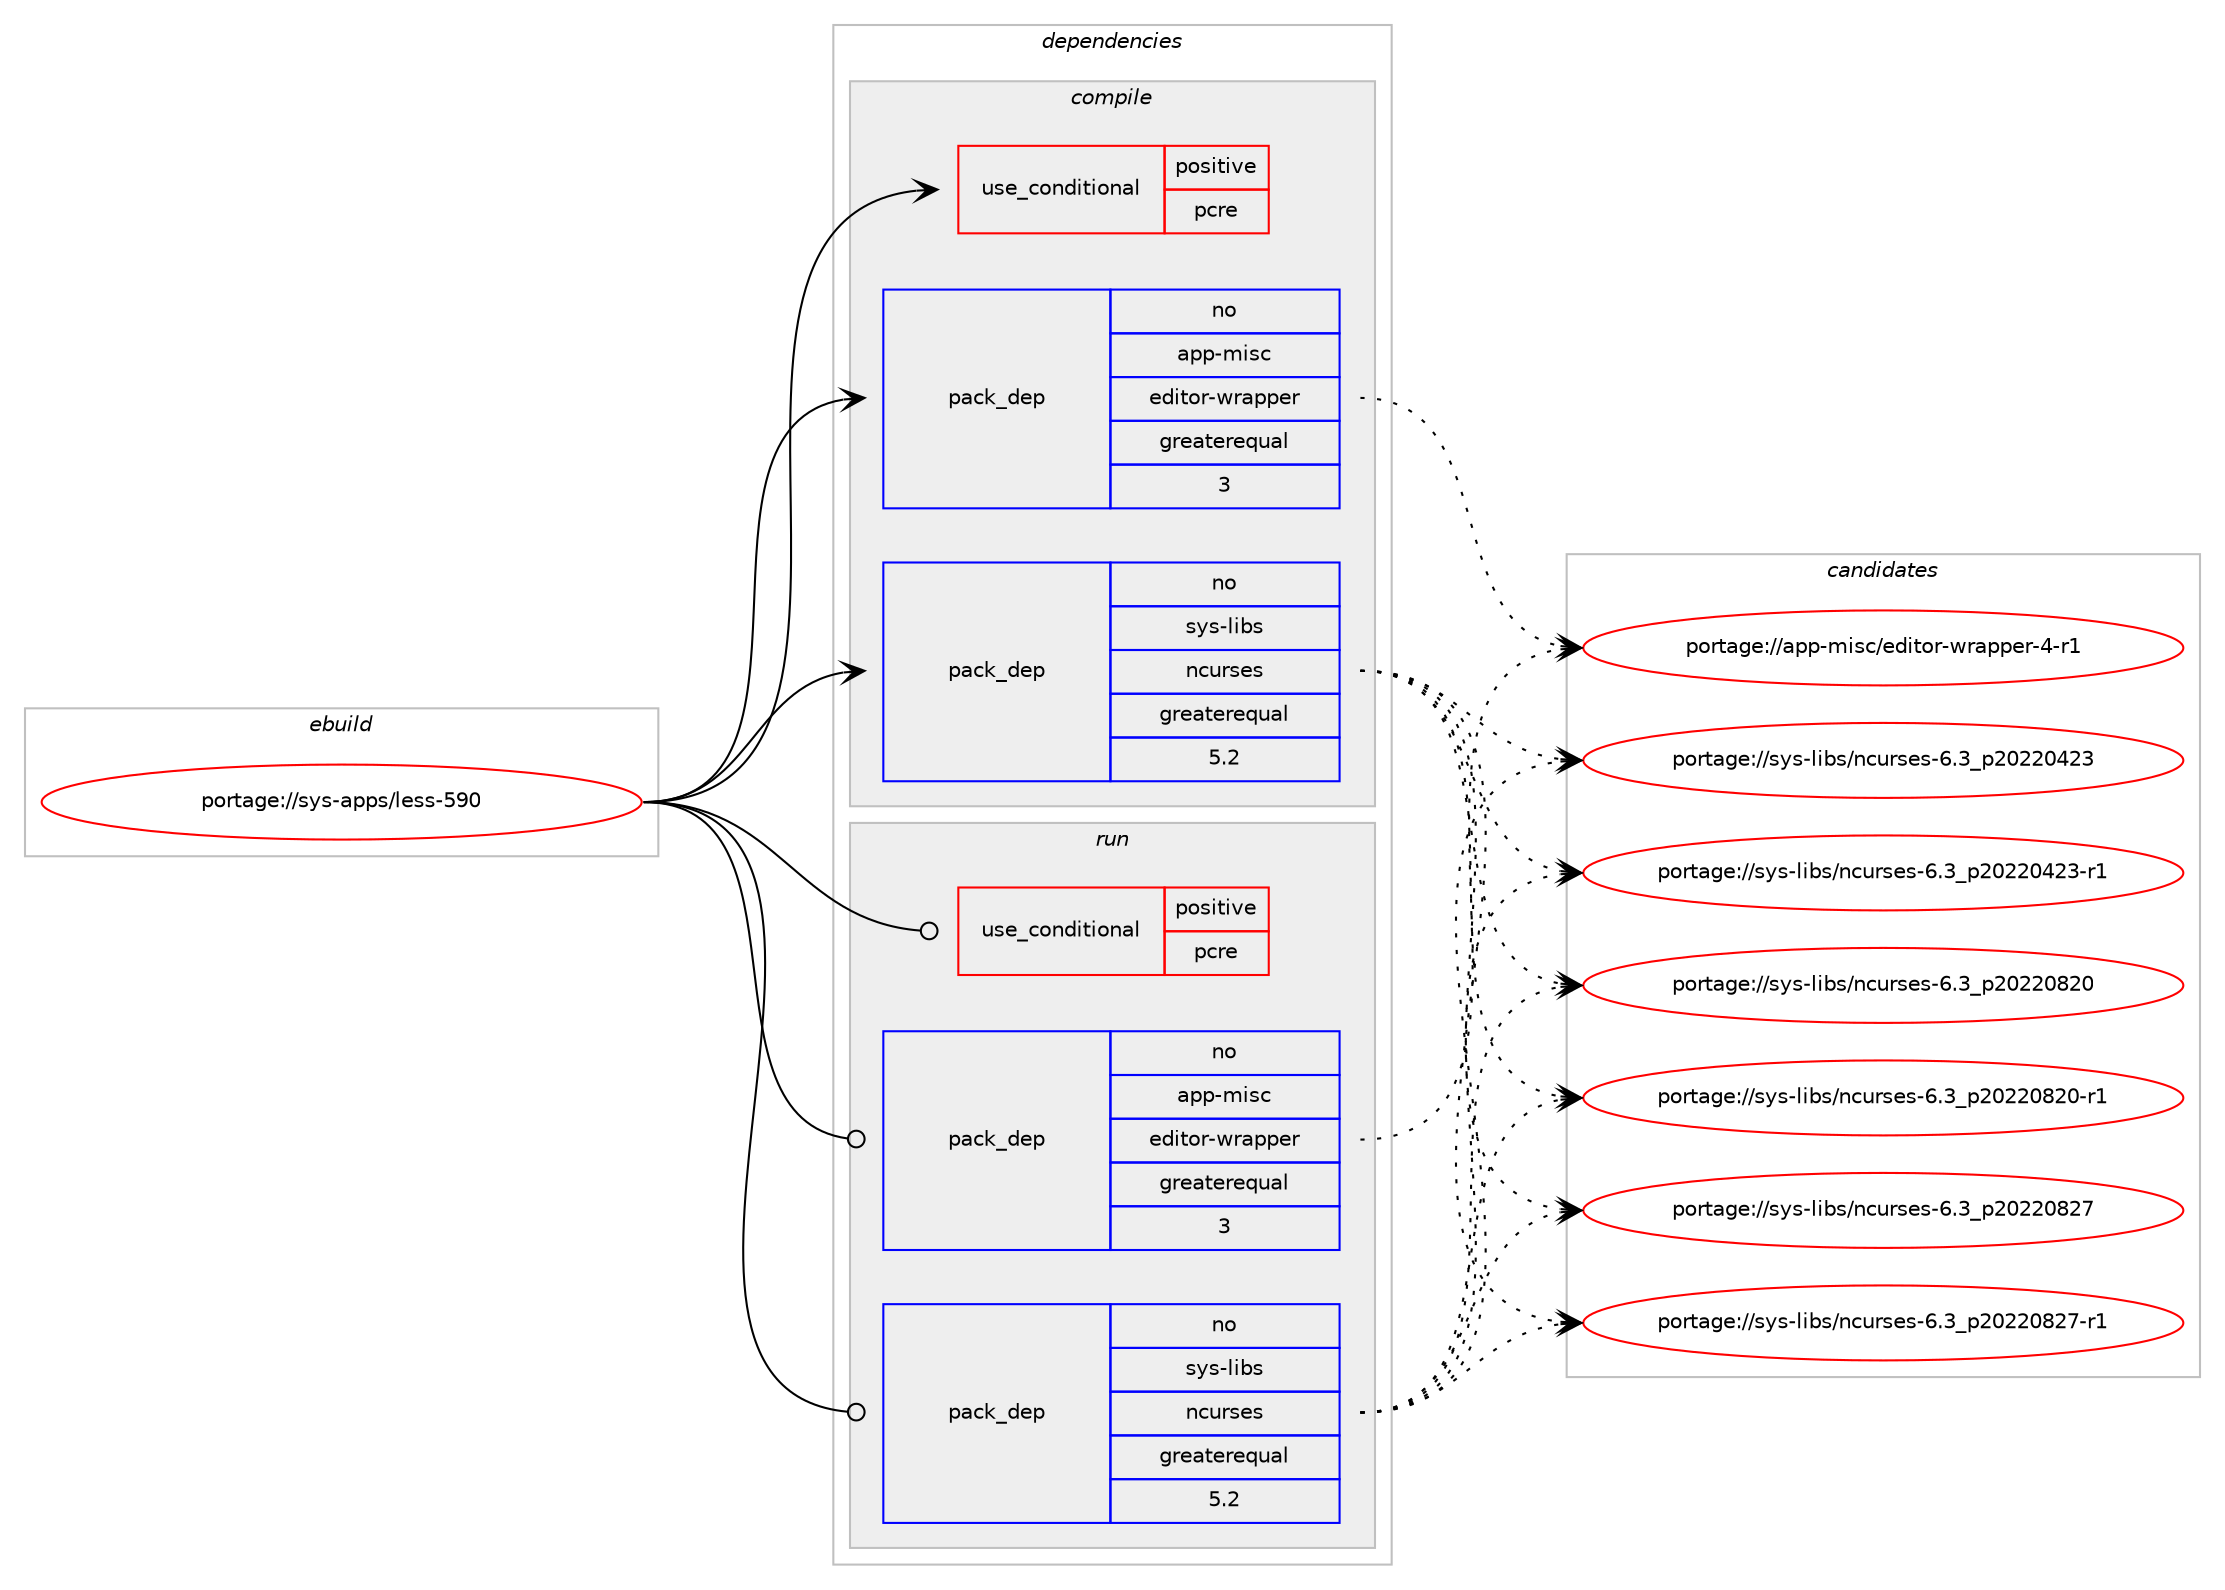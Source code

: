 digraph prolog {

# *************
# Graph options
# *************

newrank=true;
concentrate=true;
compound=true;
graph [rankdir=LR,fontname=Helvetica,fontsize=10,ranksep=1.5];#, ranksep=2.5, nodesep=0.2];
edge  [arrowhead=vee];
node  [fontname=Helvetica,fontsize=10];

# **********
# The ebuild
# **********

subgraph cluster_leftcol {
color=gray;
rank=same;
label=<<i>ebuild</i>>;
id [label="portage://sys-apps/less-590", color=red, width=4, href="../sys-apps/less-590.svg"];
}

# ****************
# The dependencies
# ****************

subgraph cluster_midcol {
color=gray;
label=<<i>dependencies</i>>;
subgraph cluster_compile {
fillcolor="#eeeeee";
style=filled;
label=<<i>compile</i>>;
subgraph cond84 {
dependency159 [label=<<TABLE BORDER="0" CELLBORDER="1" CELLSPACING="0" CELLPADDING="4"><TR><TD ROWSPAN="3" CELLPADDING="10">use_conditional</TD></TR><TR><TD>positive</TD></TR><TR><TD>pcre</TD></TR></TABLE>>, shape=none, color=red];
# *** BEGIN UNKNOWN DEPENDENCY TYPE (TODO) ***
# dependency159 -> package_dependency(portage://sys-apps/less-590,install,no,dev-libs,libpcre2,none,[,,],[],[])
# *** END UNKNOWN DEPENDENCY TYPE (TODO) ***

}
id:e -> dependency159:w [weight=20,style="solid",arrowhead="vee"];
subgraph pack76 {
dependency160 [label=<<TABLE BORDER="0" CELLBORDER="1" CELLSPACING="0" CELLPADDING="4" WIDTH="220"><TR><TD ROWSPAN="6" CELLPADDING="30">pack_dep</TD></TR><TR><TD WIDTH="110">no</TD></TR><TR><TD>app-misc</TD></TR><TR><TD>editor-wrapper</TD></TR><TR><TD>greaterequal</TD></TR><TR><TD>3</TD></TR></TABLE>>, shape=none, color=blue];
}
id:e -> dependency160:w [weight=20,style="solid",arrowhead="vee"];
subgraph pack77 {
dependency161 [label=<<TABLE BORDER="0" CELLBORDER="1" CELLSPACING="0" CELLPADDING="4" WIDTH="220"><TR><TD ROWSPAN="6" CELLPADDING="30">pack_dep</TD></TR><TR><TD WIDTH="110">no</TD></TR><TR><TD>sys-libs</TD></TR><TR><TD>ncurses</TD></TR><TR><TD>greaterequal</TD></TR><TR><TD>5.2</TD></TR></TABLE>>, shape=none, color=blue];
}
id:e -> dependency161:w [weight=20,style="solid",arrowhead="vee"];
}
subgraph cluster_compileandrun {
fillcolor="#eeeeee";
style=filled;
label=<<i>compile and run</i>>;
}
subgraph cluster_run {
fillcolor="#eeeeee";
style=filled;
label=<<i>run</i>>;
subgraph cond85 {
dependency162 [label=<<TABLE BORDER="0" CELLBORDER="1" CELLSPACING="0" CELLPADDING="4"><TR><TD ROWSPAN="3" CELLPADDING="10">use_conditional</TD></TR><TR><TD>positive</TD></TR><TR><TD>pcre</TD></TR></TABLE>>, shape=none, color=red];
# *** BEGIN UNKNOWN DEPENDENCY TYPE (TODO) ***
# dependency162 -> package_dependency(portage://sys-apps/less-590,run,no,dev-libs,libpcre2,none,[,,],[],[])
# *** END UNKNOWN DEPENDENCY TYPE (TODO) ***

}
id:e -> dependency162:w [weight=20,style="solid",arrowhead="odot"];
subgraph pack78 {
dependency163 [label=<<TABLE BORDER="0" CELLBORDER="1" CELLSPACING="0" CELLPADDING="4" WIDTH="220"><TR><TD ROWSPAN="6" CELLPADDING="30">pack_dep</TD></TR><TR><TD WIDTH="110">no</TD></TR><TR><TD>app-misc</TD></TR><TR><TD>editor-wrapper</TD></TR><TR><TD>greaterequal</TD></TR><TR><TD>3</TD></TR></TABLE>>, shape=none, color=blue];
}
id:e -> dependency163:w [weight=20,style="solid",arrowhead="odot"];
subgraph pack79 {
dependency164 [label=<<TABLE BORDER="0" CELLBORDER="1" CELLSPACING="0" CELLPADDING="4" WIDTH="220"><TR><TD ROWSPAN="6" CELLPADDING="30">pack_dep</TD></TR><TR><TD WIDTH="110">no</TD></TR><TR><TD>sys-libs</TD></TR><TR><TD>ncurses</TD></TR><TR><TD>greaterequal</TD></TR><TR><TD>5.2</TD></TR></TABLE>>, shape=none, color=blue];
}
id:e -> dependency164:w [weight=20,style="solid",arrowhead="odot"];
}
}

# **************
# The candidates
# **************

subgraph cluster_choices {
rank=same;
color=gray;
label=<<i>candidates</i>>;

subgraph choice76 {
color=black;
nodesep=1;
choice97112112451091051159947101100105116111114451191149711211210111445524511449 [label="portage://app-misc/editor-wrapper-4-r1", color=red, width=4,href="../app-misc/editor-wrapper-4-r1.svg"];
dependency160:e -> choice97112112451091051159947101100105116111114451191149711211210111445524511449:w [style=dotted,weight="100"];
}
subgraph choice77 {
color=black;
nodesep=1;
choice1151211154510810598115471109911711411510111545544651951125048505048525051 [label="portage://sys-libs/ncurses-6.3_p20220423", color=red, width=4,href="../sys-libs/ncurses-6.3_p20220423.svg"];
choice11512111545108105981154711099117114115101115455446519511250485050485250514511449 [label="portage://sys-libs/ncurses-6.3_p20220423-r1", color=red, width=4,href="../sys-libs/ncurses-6.3_p20220423-r1.svg"];
choice1151211154510810598115471109911711411510111545544651951125048505048565048 [label="portage://sys-libs/ncurses-6.3_p20220820", color=red, width=4,href="../sys-libs/ncurses-6.3_p20220820.svg"];
choice11512111545108105981154711099117114115101115455446519511250485050485650484511449 [label="portage://sys-libs/ncurses-6.3_p20220820-r1", color=red, width=4,href="../sys-libs/ncurses-6.3_p20220820-r1.svg"];
choice1151211154510810598115471109911711411510111545544651951125048505048565055 [label="portage://sys-libs/ncurses-6.3_p20220827", color=red, width=4,href="../sys-libs/ncurses-6.3_p20220827.svg"];
choice11512111545108105981154711099117114115101115455446519511250485050485650554511449 [label="portage://sys-libs/ncurses-6.3_p20220827-r1", color=red, width=4,href="../sys-libs/ncurses-6.3_p20220827-r1.svg"];
dependency161:e -> choice1151211154510810598115471109911711411510111545544651951125048505048525051:w [style=dotted,weight="100"];
dependency161:e -> choice11512111545108105981154711099117114115101115455446519511250485050485250514511449:w [style=dotted,weight="100"];
dependency161:e -> choice1151211154510810598115471109911711411510111545544651951125048505048565048:w [style=dotted,weight="100"];
dependency161:e -> choice11512111545108105981154711099117114115101115455446519511250485050485650484511449:w [style=dotted,weight="100"];
dependency161:e -> choice1151211154510810598115471109911711411510111545544651951125048505048565055:w [style=dotted,weight="100"];
dependency161:e -> choice11512111545108105981154711099117114115101115455446519511250485050485650554511449:w [style=dotted,weight="100"];
}
subgraph choice78 {
color=black;
nodesep=1;
choice97112112451091051159947101100105116111114451191149711211210111445524511449 [label="portage://app-misc/editor-wrapper-4-r1", color=red, width=4,href="../app-misc/editor-wrapper-4-r1.svg"];
dependency163:e -> choice97112112451091051159947101100105116111114451191149711211210111445524511449:w [style=dotted,weight="100"];
}
subgraph choice79 {
color=black;
nodesep=1;
choice1151211154510810598115471109911711411510111545544651951125048505048525051 [label="portage://sys-libs/ncurses-6.3_p20220423", color=red, width=4,href="../sys-libs/ncurses-6.3_p20220423.svg"];
choice11512111545108105981154711099117114115101115455446519511250485050485250514511449 [label="portage://sys-libs/ncurses-6.3_p20220423-r1", color=red, width=4,href="../sys-libs/ncurses-6.3_p20220423-r1.svg"];
choice1151211154510810598115471109911711411510111545544651951125048505048565048 [label="portage://sys-libs/ncurses-6.3_p20220820", color=red, width=4,href="../sys-libs/ncurses-6.3_p20220820.svg"];
choice11512111545108105981154711099117114115101115455446519511250485050485650484511449 [label="portage://sys-libs/ncurses-6.3_p20220820-r1", color=red, width=4,href="../sys-libs/ncurses-6.3_p20220820-r1.svg"];
choice1151211154510810598115471109911711411510111545544651951125048505048565055 [label="portage://sys-libs/ncurses-6.3_p20220827", color=red, width=4,href="../sys-libs/ncurses-6.3_p20220827.svg"];
choice11512111545108105981154711099117114115101115455446519511250485050485650554511449 [label="portage://sys-libs/ncurses-6.3_p20220827-r1", color=red, width=4,href="../sys-libs/ncurses-6.3_p20220827-r1.svg"];
dependency164:e -> choice1151211154510810598115471109911711411510111545544651951125048505048525051:w [style=dotted,weight="100"];
dependency164:e -> choice11512111545108105981154711099117114115101115455446519511250485050485250514511449:w [style=dotted,weight="100"];
dependency164:e -> choice1151211154510810598115471109911711411510111545544651951125048505048565048:w [style=dotted,weight="100"];
dependency164:e -> choice11512111545108105981154711099117114115101115455446519511250485050485650484511449:w [style=dotted,weight="100"];
dependency164:e -> choice1151211154510810598115471109911711411510111545544651951125048505048565055:w [style=dotted,weight="100"];
dependency164:e -> choice11512111545108105981154711099117114115101115455446519511250485050485650554511449:w [style=dotted,weight="100"];
}
}

}
